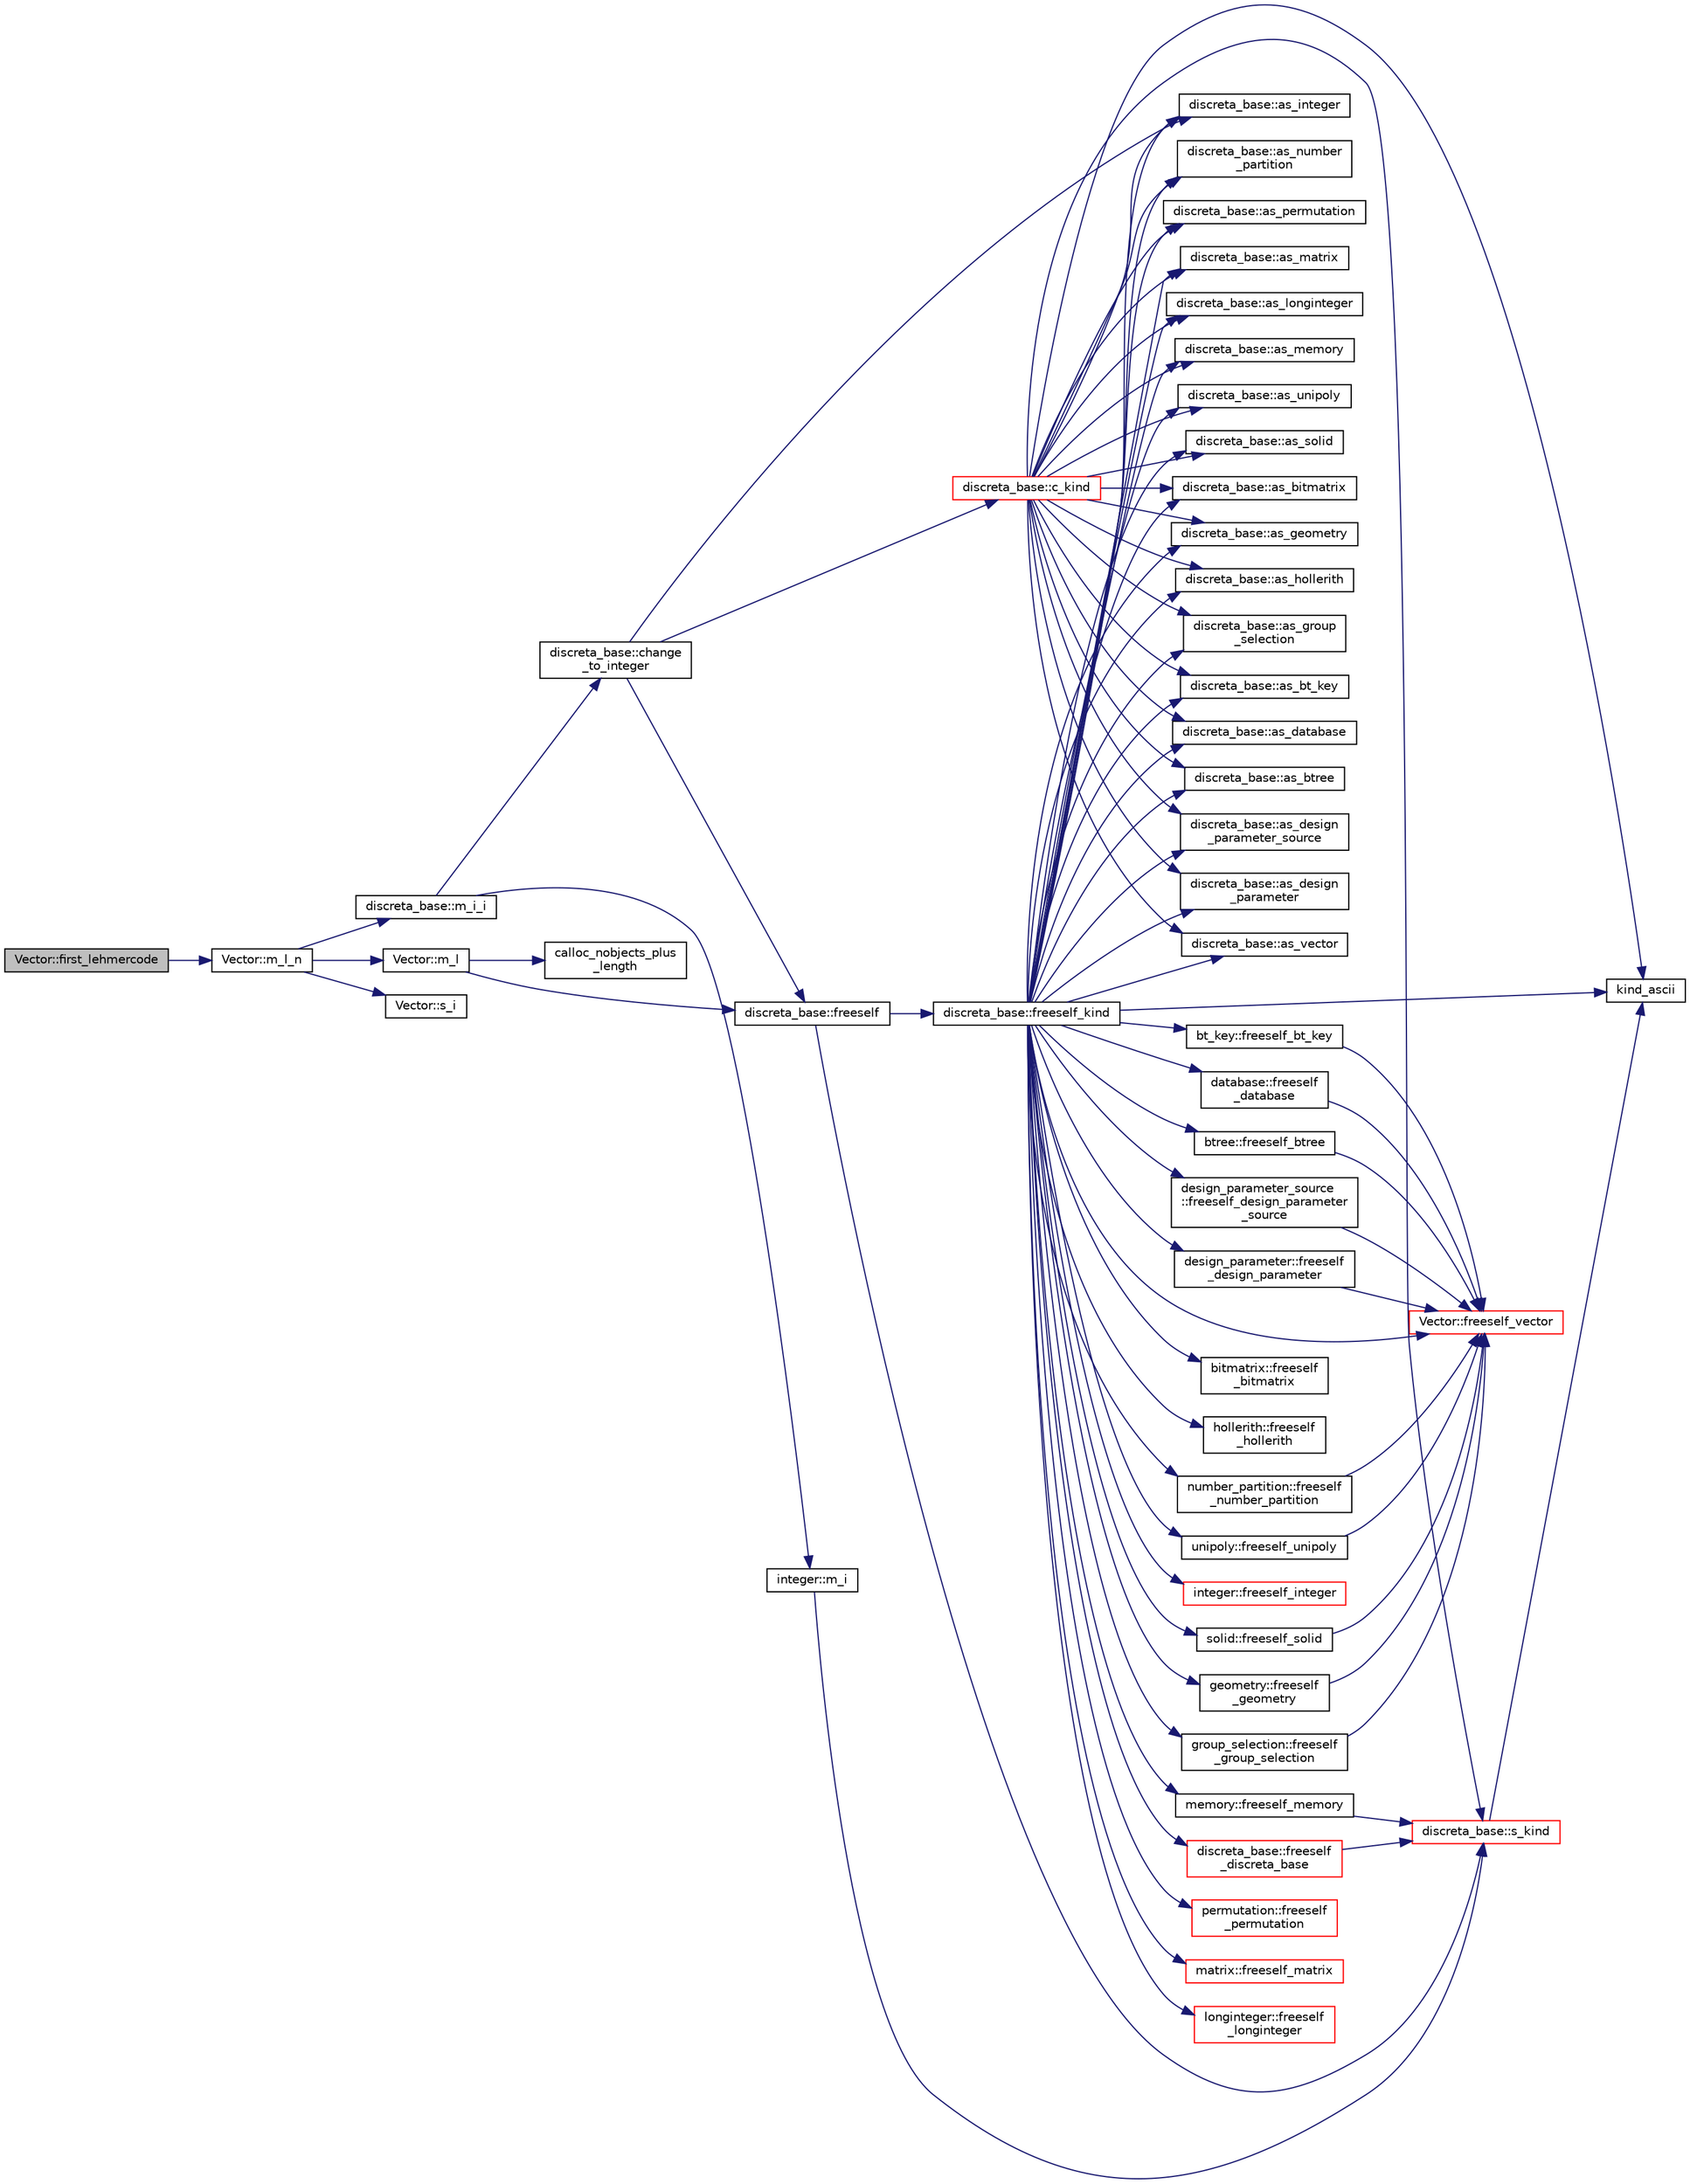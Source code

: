 digraph "Vector::first_lehmercode"
{
  edge [fontname="Helvetica",fontsize="10",labelfontname="Helvetica",labelfontsize="10"];
  node [fontname="Helvetica",fontsize="10",shape=record];
  rankdir="LR";
  Node1239 [label="Vector::first_lehmercode",height=0.2,width=0.4,color="black", fillcolor="grey75", style="filled", fontcolor="black"];
  Node1239 -> Node1240 [color="midnightblue",fontsize="10",style="solid",fontname="Helvetica"];
  Node1240 [label="Vector::m_l_n",height=0.2,width=0.4,color="black", fillcolor="white", style="filled",URL="$d5/db2/class_vector.html#a5c7c126e6266ecdc832c5ce5bc1cca2f"];
  Node1240 -> Node1241 [color="midnightblue",fontsize="10",style="solid",fontname="Helvetica"];
  Node1241 [label="Vector::m_l",height=0.2,width=0.4,color="black", fillcolor="white", style="filled",URL="$d5/db2/class_vector.html#a00f5520c2a6b4f5282a1a8bcf8ea74eb"];
  Node1241 -> Node1242 [color="midnightblue",fontsize="10",style="solid",fontname="Helvetica"];
  Node1242 [label="discreta_base::freeself",height=0.2,width=0.4,color="black", fillcolor="white", style="filled",URL="$d7/d71/classdiscreta__base.html#a9a3c9501a562293b5667c11b9174d6e5"];
  Node1242 -> Node1243 [color="midnightblue",fontsize="10",style="solid",fontname="Helvetica"];
  Node1243 [label="discreta_base::freeself_kind",height=0.2,width=0.4,color="black", fillcolor="white", style="filled",URL="$d7/d71/classdiscreta__base.html#a63a23ada2165b3838fab719ed458cec8"];
  Node1243 -> Node1244 [color="midnightblue",fontsize="10",style="solid",fontname="Helvetica"];
  Node1244 [label="discreta_base::freeself\l_discreta_base",height=0.2,width=0.4,color="red", fillcolor="white", style="filled",URL="$d7/d71/classdiscreta__base.html#a8b1ec2cee4566034441e066dc2c027db"];
  Node1244 -> Node1245 [color="midnightblue",fontsize="10",style="solid",fontname="Helvetica"];
  Node1245 [label="discreta_base::s_kind",height=0.2,width=0.4,color="red", fillcolor="white", style="filled",URL="$d7/d71/classdiscreta__base.html#a8a830025c74adbbc3362418a7c2ba157"];
  Node1245 -> Node1247 [color="midnightblue",fontsize="10",style="solid",fontname="Helvetica"];
  Node1247 [label="kind_ascii",height=0.2,width=0.4,color="black", fillcolor="white", style="filled",URL="$d9/d60/discreta_8h.html#ad0ce825a9f29bc6cec27e1b64cfe27bf"];
  Node1243 -> Node1251 [color="midnightblue",fontsize="10",style="solid",fontname="Helvetica"];
  Node1251 [label="discreta_base::as_integer",height=0.2,width=0.4,color="black", fillcolor="white", style="filled",URL="$d7/d71/classdiscreta__base.html#a00d7691eaf874fd283d942692fe8dd26"];
  Node1243 -> Node1252 [color="midnightblue",fontsize="10",style="solid",fontname="Helvetica"];
  Node1252 [label="integer::freeself_integer",height=0.2,width=0.4,color="red", fillcolor="white", style="filled",URL="$d0/de5/classinteger.html#a02eb557612c9db1820dd75a77151edc0"];
  Node1243 -> Node1253 [color="midnightblue",fontsize="10",style="solid",fontname="Helvetica"];
  Node1253 [label="discreta_base::as_vector",height=0.2,width=0.4,color="black", fillcolor="white", style="filled",URL="$d7/d71/classdiscreta__base.html#a7bdd6cae39c380b128ee9e17e42cf020"];
  Node1243 -> Node1254 [color="midnightblue",fontsize="10",style="solid",fontname="Helvetica"];
  Node1254 [label="Vector::freeself_vector",height=0.2,width=0.4,color="red", fillcolor="white", style="filled",URL="$d5/db2/class_vector.html#ad55c58937ca8fb342247a2c0fb572d20"];
  Node1243 -> Node1256 [color="midnightblue",fontsize="10",style="solid",fontname="Helvetica"];
  Node1256 [label="discreta_base::as_number\l_partition",height=0.2,width=0.4,color="black", fillcolor="white", style="filled",URL="$d7/d71/classdiscreta__base.html#a307aa09de0e925d46697707968ffab00"];
  Node1243 -> Node1257 [color="midnightblue",fontsize="10",style="solid",fontname="Helvetica"];
  Node1257 [label="number_partition::freeself\l_number_partition",height=0.2,width=0.4,color="black", fillcolor="white", style="filled",URL="$df/d50/classnumber__partition.html#aa74111c1c8cd218b654e7b7c1ca42eb5"];
  Node1257 -> Node1254 [color="midnightblue",fontsize="10",style="solid",fontname="Helvetica"];
  Node1243 -> Node1258 [color="midnightblue",fontsize="10",style="solid",fontname="Helvetica"];
  Node1258 [label="discreta_base::as_permutation",height=0.2,width=0.4,color="black", fillcolor="white", style="filled",URL="$d7/d71/classdiscreta__base.html#aa4e72f36a82984239b12ae831e131098"];
  Node1243 -> Node1259 [color="midnightblue",fontsize="10",style="solid",fontname="Helvetica"];
  Node1259 [label="permutation::freeself\l_permutation",height=0.2,width=0.4,color="red", fillcolor="white", style="filled",URL="$d0/d08/classpermutation.html#a1f86343fa765d71c976d79e5ce372c12"];
  Node1243 -> Node1260 [color="midnightblue",fontsize="10",style="solid",fontname="Helvetica"];
  Node1260 [label="discreta_base::as_matrix",height=0.2,width=0.4,color="black", fillcolor="white", style="filled",URL="$d7/d71/classdiscreta__base.html#ae4d7f56d917a4707b838fbffde6467ff"];
  Node1243 -> Node1261 [color="midnightblue",fontsize="10",style="solid",fontname="Helvetica"];
  Node1261 [label="matrix::freeself_matrix",height=0.2,width=0.4,color="red", fillcolor="white", style="filled",URL="$d1/d8d/classmatrix.html#ab47d61820499f35c15bf82fb6a3b9bd1"];
  Node1243 -> Node1263 [color="midnightblue",fontsize="10",style="solid",fontname="Helvetica"];
  Node1263 [label="discreta_base::as_longinteger",height=0.2,width=0.4,color="black", fillcolor="white", style="filled",URL="$d7/d71/classdiscreta__base.html#a20a094639eb711b10c8694c51937f7cd"];
  Node1243 -> Node1264 [color="midnightblue",fontsize="10",style="solid",fontname="Helvetica"];
  Node1264 [label="longinteger::freeself\l_longinteger",height=0.2,width=0.4,color="red", fillcolor="white", style="filled",URL="$d3/d71/classlonginteger.html#a82006f4b7c6bf897de0387497e16c219"];
  Node1243 -> Node1266 [color="midnightblue",fontsize="10",style="solid",fontname="Helvetica"];
  Node1266 [label="discreta_base::as_memory",height=0.2,width=0.4,color="black", fillcolor="white", style="filled",URL="$d7/d71/classdiscreta__base.html#ad94b2d7dce0cd4fa22db57f6e79c4bd2"];
  Node1243 -> Node1267 [color="midnightblue",fontsize="10",style="solid",fontname="Helvetica"];
  Node1267 [label="memory::freeself_memory",height=0.2,width=0.4,color="black", fillcolor="white", style="filled",URL="$d8/d99/classmemory.html#a19366f9105d79a0e818cc19255d7ef4f"];
  Node1267 -> Node1245 [color="midnightblue",fontsize="10",style="solid",fontname="Helvetica"];
  Node1243 -> Node1268 [color="midnightblue",fontsize="10",style="solid",fontname="Helvetica"];
  Node1268 [label="discreta_base::as_unipoly",height=0.2,width=0.4,color="black", fillcolor="white", style="filled",URL="$d7/d71/classdiscreta__base.html#ad50d8027f039fe5c2478cddb243adc9d"];
  Node1243 -> Node1269 [color="midnightblue",fontsize="10",style="solid",fontname="Helvetica"];
  Node1269 [label="unipoly::freeself_unipoly",height=0.2,width=0.4,color="black", fillcolor="white", style="filled",URL="$d1/d89/classunipoly.html#aad315db6c6adb555a0c63877aab7d27e"];
  Node1269 -> Node1254 [color="midnightblue",fontsize="10",style="solid",fontname="Helvetica"];
  Node1243 -> Node1270 [color="midnightblue",fontsize="10",style="solid",fontname="Helvetica"];
  Node1270 [label="discreta_base::as_solid",height=0.2,width=0.4,color="black", fillcolor="white", style="filled",URL="$d7/d71/classdiscreta__base.html#a1fc5f2b85ec97ab0a69dd64903c970a5"];
  Node1243 -> Node1271 [color="midnightblue",fontsize="10",style="solid",fontname="Helvetica"];
  Node1271 [label="solid::freeself_solid",height=0.2,width=0.4,color="black", fillcolor="white", style="filled",URL="$d8/def/classsolid.html#a84c2f0abd7b24b1cf2ccefa9c99567fe"];
  Node1271 -> Node1254 [color="midnightblue",fontsize="10",style="solid",fontname="Helvetica"];
  Node1243 -> Node1272 [color="midnightblue",fontsize="10",style="solid",fontname="Helvetica"];
  Node1272 [label="discreta_base::as_bitmatrix",height=0.2,width=0.4,color="black", fillcolor="white", style="filled",URL="$d7/d71/classdiscreta__base.html#a071ad54ea8ef6c9d1d15f532e5a76df6"];
  Node1243 -> Node1273 [color="midnightblue",fontsize="10",style="solid",fontname="Helvetica"];
  Node1273 [label="bitmatrix::freeself\l_bitmatrix",height=0.2,width=0.4,color="black", fillcolor="white", style="filled",URL="$de/dc8/classbitmatrix.html#a4b84eed56a244df63819eae6b7ba1eff"];
  Node1243 -> Node1274 [color="midnightblue",fontsize="10",style="solid",fontname="Helvetica"];
  Node1274 [label="discreta_base::as_geometry",height=0.2,width=0.4,color="black", fillcolor="white", style="filled",URL="$d7/d71/classdiscreta__base.html#a38fc7b4cdd830703e9d87354b79bc5c8"];
  Node1243 -> Node1275 [color="midnightblue",fontsize="10",style="solid",fontname="Helvetica"];
  Node1275 [label="geometry::freeself\l_geometry",height=0.2,width=0.4,color="black", fillcolor="white", style="filled",URL="$da/d44/classgeometry.html#a504b1b52d24b4ae00d9fd0b7838b57e6"];
  Node1275 -> Node1254 [color="midnightblue",fontsize="10",style="solid",fontname="Helvetica"];
  Node1243 -> Node1276 [color="midnightblue",fontsize="10",style="solid",fontname="Helvetica"];
  Node1276 [label="discreta_base::as_hollerith",height=0.2,width=0.4,color="black", fillcolor="white", style="filled",URL="$d7/d71/classdiscreta__base.html#a3e66f82711f314710107e2f29e589690"];
  Node1243 -> Node1277 [color="midnightblue",fontsize="10",style="solid",fontname="Helvetica"];
  Node1277 [label="hollerith::freeself\l_hollerith",height=0.2,width=0.4,color="black", fillcolor="white", style="filled",URL="$d8/d99/classhollerith.html#a240d1b30780c9e09323d0b3ad5e2d1f7"];
  Node1243 -> Node1278 [color="midnightblue",fontsize="10",style="solid",fontname="Helvetica"];
  Node1278 [label="discreta_base::as_group\l_selection",height=0.2,width=0.4,color="black", fillcolor="white", style="filled",URL="$d7/d71/classdiscreta__base.html#aae1bac4883c567718bef9fb610abbdc8"];
  Node1243 -> Node1279 [color="midnightblue",fontsize="10",style="solid",fontname="Helvetica"];
  Node1279 [label="group_selection::freeself\l_group_selection",height=0.2,width=0.4,color="black", fillcolor="white", style="filled",URL="$d6/db0/classgroup__selection.html#a778b1a466858bf7f90516eeba1795798"];
  Node1279 -> Node1254 [color="midnightblue",fontsize="10",style="solid",fontname="Helvetica"];
  Node1243 -> Node1280 [color="midnightblue",fontsize="10",style="solid",fontname="Helvetica"];
  Node1280 [label="discreta_base::as_bt_key",height=0.2,width=0.4,color="black", fillcolor="white", style="filled",URL="$d7/d71/classdiscreta__base.html#a2734c6e08dca17cf6588bd5064ec1b9f"];
  Node1243 -> Node1281 [color="midnightblue",fontsize="10",style="solid",fontname="Helvetica"];
  Node1281 [label="bt_key::freeself_bt_key",height=0.2,width=0.4,color="black", fillcolor="white", style="filled",URL="$d1/de5/classbt__key.html#aad1f5a9b943d3ae072f1d09a9bb126c6"];
  Node1281 -> Node1254 [color="midnightblue",fontsize="10",style="solid",fontname="Helvetica"];
  Node1243 -> Node1282 [color="midnightblue",fontsize="10",style="solid",fontname="Helvetica"];
  Node1282 [label="discreta_base::as_database",height=0.2,width=0.4,color="black", fillcolor="white", style="filled",URL="$d7/d71/classdiscreta__base.html#ab055d39d58210a2b03ba3d33703b09a9"];
  Node1243 -> Node1283 [color="midnightblue",fontsize="10",style="solid",fontname="Helvetica"];
  Node1283 [label="database::freeself\l_database",height=0.2,width=0.4,color="black", fillcolor="white", style="filled",URL="$db/d72/classdatabase.html#a4dc263211f9b364e4fa733c8cf53e066"];
  Node1283 -> Node1254 [color="midnightblue",fontsize="10",style="solid",fontname="Helvetica"];
  Node1243 -> Node1284 [color="midnightblue",fontsize="10",style="solid",fontname="Helvetica"];
  Node1284 [label="discreta_base::as_btree",height=0.2,width=0.4,color="black", fillcolor="white", style="filled",URL="$d7/d71/classdiscreta__base.html#a78e76674cef2ec113c17989c11288778"];
  Node1243 -> Node1285 [color="midnightblue",fontsize="10",style="solid",fontname="Helvetica"];
  Node1285 [label="btree::freeself_btree",height=0.2,width=0.4,color="black", fillcolor="white", style="filled",URL="$dd/db0/classbtree.html#af866a69c5f887781efdcd491d71f2c28"];
  Node1285 -> Node1254 [color="midnightblue",fontsize="10",style="solid",fontname="Helvetica"];
  Node1243 -> Node1286 [color="midnightblue",fontsize="10",style="solid",fontname="Helvetica"];
  Node1286 [label="discreta_base::as_design\l_parameter_source",height=0.2,width=0.4,color="black", fillcolor="white", style="filled",URL="$d7/d71/classdiscreta__base.html#a59cbf837c6582ded5bc586265d13d81a"];
  Node1243 -> Node1287 [color="midnightblue",fontsize="10",style="solid",fontname="Helvetica"];
  Node1287 [label="design_parameter_source\l::freeself_design_parameter\l_source",height=0.2,width=0.4,color="black", fillcolor="white", style="filled",URL="$df/d4b/classdesign__parameter__source.html#a61e751fbde5330ede70525d4953bbc79"];
  Node1287 -> Node1254 [color="midnightblue",fontsize="10",style="solid",fontname="Helvetica"];
  Node1243 -> Node1288 [color="midnightblue",fontsize="10",style="solid",fontname="Helvetica"];
  Node1288 [label="discreta_base::as_design\l_parameter",height=0.2,width=0.4,color="black", fillcolor="white", style="filled",URL="$d7/d71/classdiscreta__base.html#aab24ff38ea1c5471ab3de42e014d0f2a"];
  Node1243 -> Node1289 [color="midnightblue",fontsize="10",style="solid",fontname="Helvetica"];
  Node1289 [label="design_parameter::freeself\l_design_parameter",height=0.2,width=0.4,color="black", fillcolor="white", style="filled",URL="$da/d94/classdesign__parameter.html#a0e7274960527530080b673a9d9e53fed"];
  Node1289 -> Node1254 [color="midnightblue",fontsize="10",style="solid",fontname="Helvetica"];
  Node1243 -> Node1247 [color="midnightblue",fontsize="10",style="solid",fontname="Helvetica"];
  Node1242 -> Node1245 [color="midnightblue",fontsize="10",style="solid",fontname="Helvetica"];
  Node1241 -> Node1290 [color="midnightblue",fontsize="10",style="solid",fontname="Helvetica"];
  Node1290 [label="calloc_nobjects_plus\l_length",height=0.2,width=0.4,color="black", fillcolor="white", style="filled",URL="$d9/d60/discreta_8h.html#a71599d54c8c17dfa065a363f5cdd0aa4"];
  Node1240 -> Node1291 [color="midnightblue",fontsize="10",style="solid",fontname="Helvetica"];
  Node1291 [label="Vector::s_i",height=0.2,width=0.4,color="black", fillcolor="white", style="filled",URL="$d5/db2/class_vector.html#a1c4fe1752523df8119f70dd550244871"];
  Node1240 -> Node1292 [color="midnightblue",fontsize="10",style="solid",fontname="Helvetica"];
  Node1292 [label="discreta_base::m_i_i",height=0.2,width=0.4,color="black", fillcolor="white", style="filled",URL="$d7/d71/classdiscreta__base.html#aa231464a9d4bc233f66608021c9ad997"];
  Node1292 -> Node1293 [color="midnightblue",fontsize="10",style="solid",fontname="Helvetica"];
  Node1293 [label="discreta_base::change\l_to_integer",height=0.2,width=0.4,color="black", fillcolor="white", style="filled",URL="$d7/d71/classdiscreta__base.html#a58a5a5bd8f8e6f2dd7b4483b66dc7bb9"];
  Node1293 -> Node1242 [color="midnightblue",fontsize="10",style="solid",fontname="Helvetica"];
  Node1293 -> Node1294 [color="midnightblue",fontsize="10",style="solid",fontname="Helvetica"];
  Node1294 [label="discreta_base::c_kind",height=0.2,width=0.4,color="red", fillcolor="white", style="filled",URL="$d7/d71/classdiscreta__base.html#adc2ff61589c2d083688e7a43f333cb62"];
  Node1294 -> Node1251 [color="midnightblue",fontsize="10",style="solid",fontname="Helvetica"];
  Node1294 -> Node1253 [color="midnightblue",fontsize="10",style="solid",fontname="Helvetica"];
  Node1294 -> Node1256 [color="midnightblue",fontsize="10",style="solid",fontname="Helvetica"];
  Node1294 -> Node1258 [color="midnightblue",fontsize="10",style="solid",fontname="Helvetica"];
  Node1294 -> Node1260 [color="midnightblue",fontsize="10",style="solid",fontname="Helvetica"];
  Node1294 -> Node1263 [color="midnightblue",fontsize="10",style="solid",fontname="Helvetica"];
  Node1294 -> Node1266 [color="midnightblue",fontsize="10",style="solid",fontname="Helvetica"];
  Node1294 -> Node1268 [color="midnightblue",fontsize="10",style="solid",fontname="Helvetica"];
  Node1294 -> Node1270 [color="midnightblue",fontsize="10",style="solid",fontname="Helvetica"];
  Node1294 -> Node1272 [color="midnightblue",fontsize="10",style="solid",fontname="Helvetica"];
  Node1294 -> Node1274 [color="midnightblue",fontsize="10",style="solid",fontname="Helvetica"];
  Node1294 -> Node1276 [color="midnightblue",fontsize="10",style="solid",fontname="Helvetica"];
  Node1294 -> Node1278 [color="midnightblue",fontsize="10",style="solid",fontname="Helvetica"];
  Node1294 -> Node1280 [color="midnightblue",fontsize="10",style="solid",fontname="Helvetica"];
  Node1294 -> Node1282 [color="midnightblue",fontsize="10",style="solid",fontname="Helvetica"];
  Node1294 -> Node1284 [color="midnightblue",fontsize="10",style="solid",fontname="Helvetica"];
  Node1294 -> Node1286 [color="midnightblue",fontsize="10",style="solid",fontname="Helvetica"];
  Node1294 -> Node1288 [color="midnightblue",fontsize="10",style="solid",fontname="Helvetica"];
  Node1294 -> Node1247 [color="midnightblue",fontsize="10",style="solid",fontname="Helvetica"];
  Node1294 -> Node1245 [color="midnightblue",fontsize="10",style="solid",fontname="Helvetica"];
  Node1293 -> Node1251 [color="midnightblue",fontsize="10",style="solid",fontname="Helvetica"];
  Node1292 -> Node1316 [color="midnightblue",fontsize="10",style="solid",fontname="Helvetica"];
  Node1316 [label="integer::m_i",height=0.2,width=0.4,color="black", fillcolor="white", style="filled",URL="$d0/de5/classinteger.html#a869091f0a0f35f5354c8c4a70250e8a9"];
  Node1316 -> Node1245 [color="midnightblue",fontsize="10",style="solid",fontname="Helvetica"];
}

